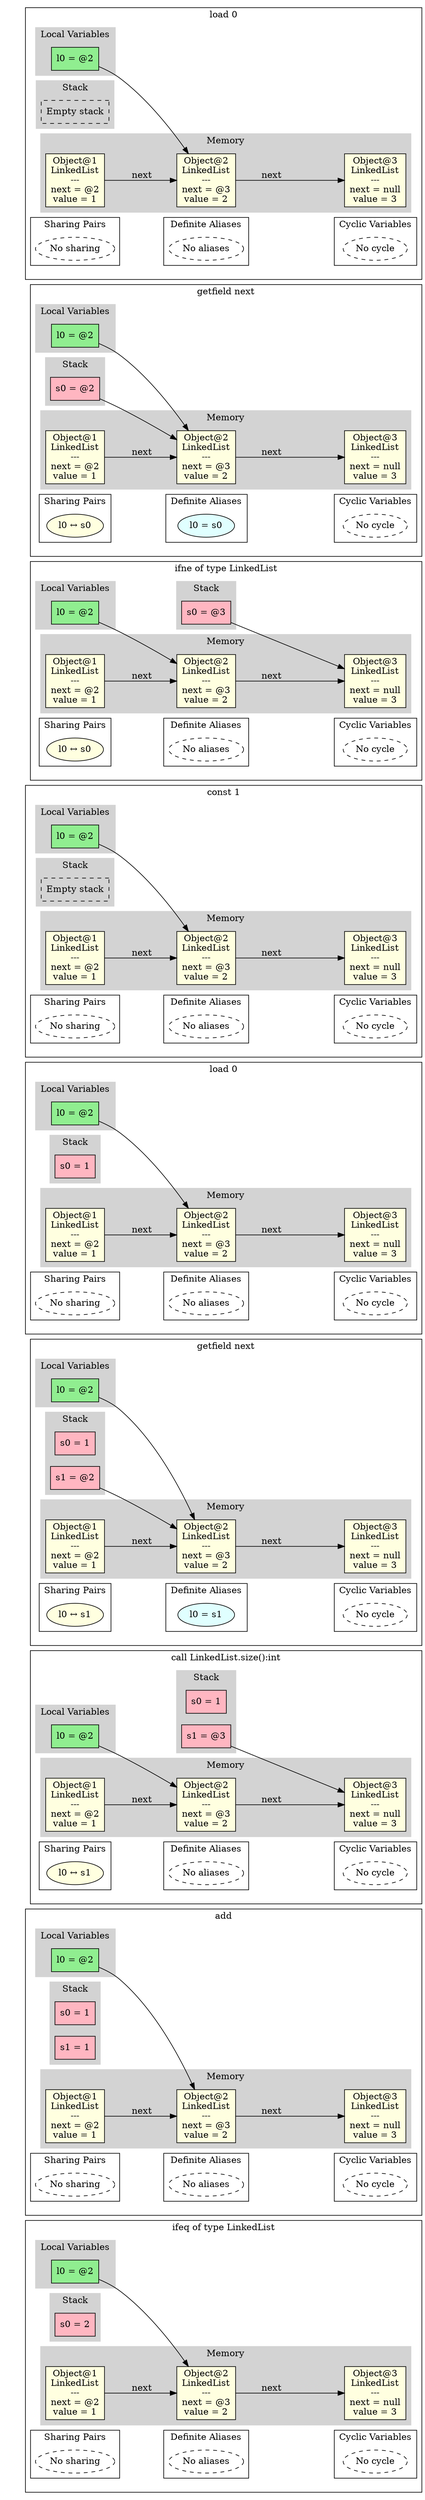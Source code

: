 digraph MemoryGraph {
 node [shape=box, style=filled, fillcolor=lightblue];
 rankdir=LR;

 // Invisible anchor subgraph
 subgraph cluster_anchor {
 style=invis;
 anchor [style=invis, shape=point, width=0, height=0];
 }

 // Starting point for subgraph ordering
 anchor_start [style=invis, shape=point];

 anchor_519699458891927 [style=invis, shape=point];
 anchor_start -> anchor_519699458891927 [style=invis];
 anchor_start = anchor_519699458891927;

 subgraph cluster_519699458891927 {
 anchor_519699458891927 [style=invis];
 label="load 0";
 subgraph cluster_locals_519699458891927 {
 label="Local Variables";
 style=filled;
 color=lightgrey;
 node [style=filled, fillcolor=lightgreen];
 "l0_519699458891927" [label="l0 = @2"];
 }

 subgraph cluster_stack_519699458891927 {
 label="Stack";
 style=filled;
 color=lightgrey;
 node [style=filled, fillcolor=lightpink];
 "empty_stack_519699458891927" [label="Empty stack", style=dashed, fillcolor=white];
 }

 subgraph cluster_memory_519699458891927 {
 label="Memory";
 style=filled;
 color=lightgrey;
 node [style=filled, fillcolor=lightyellow];
 "obj1_519699458891927" [label="Object@1\nLinkedList\n---\nnext = @2\nvalue = 1\n"];
 "obj2_519699458891927" [label="Object@2\nLinkedList\n---\nnext = @3\nvalue = 2\n"];
 "obj3_519699458891927" [label="Object@3\nLinkedList\n---\nnext = null\nvalue = 3\n"];
 }

 "l0_519699458891927" -> "obj2_519699458891927";
 "obj1_519699458891927" -> "obj2_519699458891927" [label="next"];
 "obj2_519699458891927" -> "obj3_519699458891927" [label="next"];

 // Sharing pairs
 subgraph cluster_sharing_519699458891927 {
 label="Sharing Pairs";
 node [shape=ellipse, style=filled, fillcolor=lightyellow];
 "empty_sharing_519699458891927" [label="No sharing", style=dashed, fillcolor=white];
 }

    // Alias pairs
    subgraph cluster_aliases_519699458891927 {
      label="Definite Aliases";
      node [shape=ellipse, style=filled, fillcolor=lightcyan];
      "empty_alias_519699458891927" [label="No aliases", style=dashed, fillcolor=white];
    }

 // Cyclic variables
 subgraph cluster_cyclic_519699458891927 {
 label="Cyclic Variables";
 node [shape=ellipse];
 "empty_cyclic_519699458891927" [label="No cycle", style=dashed, fillcolor=white];
 }
 // Invisible edge for horizontal alignment
 "empty_sharing_519699458891927" -> "empty_alias_519699458891927" [style=invis, weight=10];
 // Invisible edge for horizontal alignment
 "empty_alias_519699458891927" -> "empty_cyclic_519699458891927" [style=invis, weight=10];
 }
 anchor_519699460264639 [style=invis, shape=point];
 anchor_start -> anchor_519699460264639 [style=invis];
 anchor_start = anchor_519699460264639;

 subgraph cluster_519699460264639 {
 anchor_519699460264639 [style=invis];
 label="getfield next";
 subgraph cluster_locals_519699460264639 {
 label="Local Variables";
 style=filled;
 color=lightgrey;
 node [style=filled, fillcolor=lightgreen];
 "l0_519699460264639" [label="l0 = @2"];
 }

 subgraph cluster_stack_519699460264639 {
 label="Stack";
 style=filled;
 color=lightgrey;
 node [style=filled, fillcolor=lightpink];
 "s0_519699460264639" [label="s0 = @2"];
 }

 subgraph cluster_memory_519699460264639 {
 label="Memory";
 style=filled;
 color=lightgrey;
 node [style=filled, fillcolor=lightyellow];
 "obj1_519699460264639" [label="Object@1\nLinkedList\n---\nnext = @2\nvalue = 1\n"];
 "obj2_519699460264639" [label="Object@2\nLinkedList\n---\nnext = @3\nvalue = 2\n"];
 "obj3_519699460264639" [label="Object@3\nLinkedList\n---\nnext = null\nvalue = 3\n"];
 }

 "l0_519699460264639" -> "obj2_519699460264639";
 "s0_519699460264639" -> "obj2_519699460264639";
 "obj1_519699460264639" -> "obj2_519699460264639" [label="next"];
 "obj2_519699460264639" -> "obj3_519699460264639" [label="next"];

 // Sharing pairs
 subgraph cluster_sharing_519699460264639 {
 label="Sharing Pairs";
 node [shape=ellipse, style=filled, fillcolor=lightyellow];
 "pair0_519699460264639" [label="l0 ↔ s0"];
 }

    // Alias pairs
    subgraph cluster_aliases_519699460264639 {
      label="Definite Aliases";
      node [shape=ellipse, style=filled, fillcolor=lightcyan];
      "alias0_519699460264639" [label="l0 = s0"];
    }

 // Cyclic variables
 subgraph cluster_cyclic_519699460264639 {
 label="Cyclic Variables";
 node [shape=ellipse];
 "empty_cyclic_519699460264639" [label="No cycle", style=dashed, fillcolor=white];
 }
 // Invisible edge for horizontal alignment
 "pair0_519699460264639" -> "alias0_519699460264639" [style=invis, weight=10];
 // Invisible edge for horizontal alignment
 "alias0_519699460264639" -> "empty_cyclic_519699460264639" [style=invis, weight=10];
 }
 anchor_519699461926387 [style=invis, shape=point];
 anchor_start -> anchor_519699461926387 [style=invis];
 anchor_start = anchor_519699461926387;

 subgraph cluster_519699461926387 {
 anchor_519699461926387 [style=invis];
 label="ifne of type LinkedList";
 subgraph cluster_locals_519699461926387 {
 label="Local Variables";
 style=filled;
 color=lightgrey;
 node [style=filled, fillcolor=lightgreen];
 "l0_519699461926387" [label="l0 = @2"];
 }

 subgraph cluster_stack_519699461926387 {
 label="Stack";
 style=filled;
 color=lightgrey;
 node [style=filled, fillcolor=lightpink];
 "s0_519699461926387" [label="s0 = @3"];
 }

 subgraph cluster_memory_519699461926387 {
 label="Memory";
 style=filled;
 color=lightgrey;
 node [style=filled, fillcolor=lightyellow];
 "obj1_519699461926387" [label="Object@1\nLinkedList\n---\nnext = @2\nvalue = 1\n"];
 "obj2_519699461926387" [label="Object@2\nLinkedList\n---\nnext = @3\nvalue = 2\n"];
 "obj3_519699461926387" [label="Object@3\nLinkedList\n---\nnext = null\nvalue = 3\n"];
 }

 "l0_519699461926387" -> "obj2_519699461926387";
 "s0_519699461926387" -> "obj3_519699461926387";
 "obj1_519699461926387" -> "obj2_519699461926387" [label="next"];
 "obj2_519699461926387" -> "obj3_519699461926387" [label="next"];

 // Sharing pairs
 subgraph cluster_sharing_519699461926387 {
 label="Sharing Pairs";
 node [shape=ellipse, style=filled, fillcolor=lightyellow];
 "pair0_519699461926387" [label="l0 ↔ s0"];
 }

    // Alias pairs
    subgraph cluster_aliases_519699461926387 {
      label="Definite Aliases";
      node [shape=ellipse, style=filled, fillcolor=lightcyan];
      "empty_alias_519699461926387" [label="No aliases", style=dashed, fillcolor=white];
    }

 // Cyclic variables
 subgraph cluster_cyclic_519699461926387 {
 label="Cyclic Variables";
 node [shape=ellipse];
 "empty_cyclic_519699461926387" [label="No cycle", style=dashed, fillcolor=white];
 }
 // Invisible edge for horizontal alignment
 "pair0_519699461926387" -> "empty_alias_519699461926387" [style=invis, weight=10];
 // Invisible edge for horizontal alignment
 "empty_alias_519699461926387" -> "empty_cyclic_519699461926387" [style=invis, weight=10];
 }
 anchor_519699462989286 [style=invis, shape=point];
 anchor_start -> anchor_519699462989286 [style=invis];
 anchor_start = anchor_519699462989286;

 subgraph cluster_519699462989286 {
 anchor_519699462989286 [style=invis];
 label="const 1";
 subgraph cluster_locals_519699462989286 {
 label="Local Variables";
 style=filled;
 color=lightgrey;
 node [style=filled, fillcolor=lightgreen];
 "l0_519699462989286" [label="l0 = @2"];
 }

 subgraph cluster_stack_519699462989286 {
 label="Stack";
 style=filled;
 color=lightgrey;
 node [style=filled, fillcolor=lightpink];
 "empty_stack_519699462989286" [label="Empty stack", style=dashed, fillcolor=white];
 }

 subgraph cluster_memory_519699462989286 {
 label="Memory";
 style=filled;
 color=lightgrey;
 node [style=filled, fillcolor=lightyellow];
 "obj1_519699462989286" [label="Object@1\nLinkedList\n---\nnext = @2\nvalue = 1\n"];
 "obj2_519699462989286" [label="Object@2\nLinkedList\n---\nnext = @3\nvalue = 2\n"];
 "obj3_519699462989286" [label="Object@3\nLinkedList\n---\nnext = null\nvalue = 3\n"];
 }

 "l0_519699462989286" -> "obj2_519699462989286";
 "obj1_519699462989286" -> "obj2_519699462989286" [label="next"];
 "obj2_519699462989286" -> "obj3_519699462989286" [label="next"];

 // Sharing pairs
 subgraph cluster_sharing_519699462989286 {
 label="Sharing Pairs";
 node [shape=ellipse, style=filled, fillcolor=lightyellow];
 "empty_sharing_519699462989286" [label="No sharing", style=dashed, fillcolor=white];
 }

    // Alias pairs
    subgraph cluster_aliases_519699462989286 {
      label="Definite Aliases";
      node [shape=ellipse, style=filled, fillcolor=lightcyan];
      "empty_alias_519699462989286" [label="No aliases", style=dashed, fillcolor=white];
    }

 // Cyclic variables
 subgraph cluster_cyclic_519699462989286 {
 label="Cyclic Variables";
 node [shape=ellipse];
 "empty_cyclic_519699462989286" [label="No cycle", style=dashed, fillcolor=white];
 }
 // Invisible edge for horizontal alignment
 "empty_sharing_519699462989286" -> "empty_alias_519699462989286" [style=invis, weight=10];
 // Invisible edge for horizontal alignment
 "empty_alias_519699462989286" -> "empty_cyclic_519699462989286" [style=invis, weight=10];
 }
 anchor_519699464103902 [style=invis, shape=point];
 anchor_start -> anchor_519699464103902 [style=invis];
 anchor_start = anchor_519699464103902;

 subgraph cluster_519699464103902 {
 anchor_519699464103902 [style=invis];
 label="load 0";
 subgraph cluster_locals_519699464103902 {
 label="Local Variables";
 style=filled;
 color=lightgrey;
 node [style=filled, fillcolor=lightgreen];
 "l0_519699464103902" [label="l0 = @2"];
 }

 subgraph cluster_stack_519699464103902 {
 label="Stack";
 style=filled;
 color=lightgrey;
 node [style=filled, fillcolor=lightpink];
 "s0_519699464103902" [label="s0 = 1"];
 }

 subgraph cluster_memory_519699464103902 {
 label="Memory";
 style=filled;
 color=lightgrey;
 node [style=filled, fillcolor=lightyellow];
 "obj1_519699464103902" [label="Object@1\nLinkedList\n---\nnext = @2\nvalue = 1\n"];
 "obj2_519699464103902" [label="Object@2\nLinkedList\n---\nnext = @3\nvalue = 2\n"];
 "obj3_519699464103902" [label="Object@3\nLinkedList\n---\nnext = null\nvalue = 3\n"];
 }

 "l0_519699464103902" -> "obj2_519699464103902";
 "obj1_519699464103902" -> "obj2_519699464103902" [label="next"];
 "obj2_519699464103902" -> "obj3_519699464103902" [label="next"];

 // Sharing pairs
 subgraph cluster_sharing_519699464103902 {
 label="Sharing Pairs";
 node [shape=ellipse, style=filled, fillcolor=lightyellow];
 "empty_sharing_519699464103902" [label="No sharing", style=dashed, fillcolor=white];
 }

    // Alias pairs
    subgraph cluster_aliases_519699464103902 {
      label="Definite Aliases";
      node [shape=ellipse, style=filled, fillcolor=lightcyan];
      "empty_alias_519699464103902" [label="No aliases", style=dashed, fillcolor=white];
    }

 // Cyclic variables
 subgraph cluster_cyclic_519699464103902 {
 label="Cyclic Variables";
 node [shape=ellipse];
 "empty_cyclic_519699464103902" [label="No cycle", style=dashed, fillcolor=white];
 }
 // Invisible edge for horizontal alignment
 "empty_sharing_519699464103902" -> "empty_alias_519699464103902" [style=invis, weight=10];
 // Invisible edge for horizontal alignment
 "empty_alias_519699464103902" -> "empty_cyclic_519699464103902" [style=invis, weight=10];
 }
 anchor_519699465257692 [style=invis, shape=point];
 anchor_start -> anchor_519699465257692 [style=invis];
 anchor_start = anchor_519699465257692;

 subgraph cluster_519699465257692 {
 anchor_519699465257692 [style=invis];
 label="getfield next";
 subgraph cluster_locals_519699465257692 {
 label="Local Variables";
 style=filled;
 color=lightgrey;
 node [style=filled, fillcolor=lightgreen];
 "l0_519699465257692" [label="l0 = @2"];
 }

 subgraph cluster_stack_519699465257692 {
 label="Stack";
 style=filled;
 color=lightgrey;
 node [style=filled, fillcolor=lightpink];
 "s0_519699465257692" [label="s0 = 1"];
 "s1_519699465257692" [label="s1 = @2"];
 }

 subgraph cluster_memory_519699465257692 {
 label="Memory";
 style=filled;
 color=lightgrey;
 node [style=filled, fillcolor=lightyellow];
 "obj1_519699465257692" [label="Object@1\nLinkedList\n---\nnext = @2\nvalue = 1\n"];
 "obj2_519699465257692" [label="Object@2\nLinkedList\n---\nnext = @3\nvalue = 2\n"];
 "obj3_519699465257692" [label="Object@3\nLinkedList\n---\nnext = null\nvalue = 3\n"];
 }

 "l0_519699465257692" -> "obj2_519699465257692";
 "s1_519699465257692" -> "obj2_519699465257692";
 "obj1_519699465257692" -> "obj2_519699465257692" [label="next"];
 "obj2_519699465257692" -> "obj3_519699465257692" [label="next"];

 // Sharing pairs
 subgraph cluster_sharing_519699465257692 {
 label="Sharing Pairs";
 node [shape=ellipse, style=filled, fillcolor=lightyellow];
 "pair0_519699465257692" [label="l0 ↔ s1"];
 }

    // Alias pairs
    subgraph cluster_aliases_519699465257692 {
      label="Definite Aliases";
      node [shape=ellipse, style=filled, fillcolor=lightcyan];
      "alias0_519699465257692" [label="l0 = s1"];
    }

 // Cyclic variables
 subgraph cluster_cyclic_519699465257692 {
 label="Cyclic Variables";
 node [shape=ellipse];
 "empty_cyclic_519699465257692" [label="No cycle", style=dashed, fillcolor=white];
 }
 // Invisible edge for horizontal alignment
 "pair0_519699465257692" -> "alias0_519699465257692" [style=invis, weight=10];
 // Invisible edge for horizontal alignment
 "alias0_519699465257692" -> "empty_cyclic_519699465257692" [style=invis, weight=10];
 }
 anchor_519699485721758 [style=invis, shape=point];
 anchor_start -> anchor_519699485721758 [style=invis];
 anchor_start = anchor_519699485721758;

 subgraph cluster_519699485721758 {
 anchor_519699485721758 [style=invis];
 label="call LinkedList.size():int";
 subgraph cluster_locals_519699485721758 {
 label="Local Variables";
 style=filled;
 color=lightgrey;
 node [style=filled, fillcolor=lightgreen];
 "l0_519699485721758" [label="l0 = @2"];
 }

 subgraph cluster_stack_519699485721758 {
 label="Stack";
 style=filled;
 color=lightgrey;
 node [style=filled, fillcolor=lightpink];
 "s0_519699485721758" [label="s0 = 1"];
 "s1_519699485721758" [label="s1 = @3"];
 }

 subgraph cluster_memory_519699485721758 {
 label="Memory";
 style=filled;
 color=lightgrey;
 node [style=filled, fillcolor=lightyellow];
 "obj1_519699485721758" [label="Object@1\nLinkedList\n---\nnext = @2\nvalue = 1\n"];
 "obj2_519699485721758" [label="Object@2\nLinkedList\n---\nnext = @3\nvalue = 2\n"];
 "obj3_519699485721758" [label="Object@3\nLinkedList\n---\nnext = null\nvalue = 3\n"];
 }

 "l0_519699485721758" -> "obj2_519699485721758";
 "s1_519699485721758" -> "obj3_519699485721758";
 "obj1_519699485721758" -> "obj2_519699485721758" [label="next"];
 "obj2_519699485721758" -> "obj3_519699485721758" [label="next"];

 // Sharing pairs
 subgraph cluster_sharing_519699485721758 {
 label="Sharing Pairs";
 node [shape=ellipse, style=filled, fillcolor=lightyellow];
 "pair0_519699485721758" [label="l0 ↔ s1"];
 }

    // Alias pairs
    subgraph cluster_aliases_519699485721758 {
      label="Definite Aliases";
      node [shape=ellipse, style=filled, fillcolor=lightcyan];
      "empty_alias_519699485721758" [label="No aliases", style=dashed, fillcolor=white];
    }

 // Cyclic variables
 subgraph cluster_cyclic_519699485721758 {
 label="Cyclic Variables";
 node [shape=ellipse];
 "empty_cyclic_519699485721758" [label="No cycle", style=dashed, fillcolor=white];
 }
 // Invisible edge for horizontal alignment
 "pair0_519699485721758" -> "empty_alias_519699485721758" [style=invis, weight=10];
 // Invisible edge for horizontal alignment
 "empty_alias_519699485721758" -> "empty_cyclic_519699485721758" [style=invis, weight=10];
 }
 anchor_519699490967071 [style=invis, shape=point];
 anchor_start -> anchor_519699490967071 [style=invis];
 anchor_start = anchor_519699490967071;

 subgraph cluster_519699490967071 {
 anchor_519699490967071 [style=invis];
 label="add";
 subgraph cluster_locals_519699490967071 {
 label="Local Variables";
 style=filled;
 color=lightgrey;
 node [style=filled, fillcolor=lightgreen];
 "l0_519699490967071" [label="l0 = @2"];
 }

 subgraph cluster_stack_519699490967071 {
 label="Stack";
 style=filled;
 color=lightgrey;
 node [style=filled, fillcolor=lightpink];
 "s0_519699490967071" [label="s0 = 1"];
 "s1_519699490967071" [label="s1 = 1"];
 }

 subgraph cluster_memory_519699490967071 {
 label="Memory";
 style=filled;
 color=lightgrey;
 node [style=filled, fillcolor=lightyellow];
 "obj1_519699490967071" [label="Object@1\nLinkedList\n---\nnext = @2\nvalue = 1\n"];
 "obj2_519699490967071" [label="Object@2\nLinkedList\n---\nnext = @3\nvalue = 2\n"];
 "obj3_519699490967071" [label="Object@3\nLinkedList\n---\nnext = null\nvalue = 3\n"];
 }

 "l0_519699490967071" -> "obj2_519699490967071";
 "obj1_519699490967071" -> "obj2_519699490967071" [label="next"];
 "obj2_519699490967071" -> "obj3_519699490967071" [label="next"];

 // Sharing pairs
 subgraph cluster_sharing_519699490967071 {
 label="Sharing Pairs";
 node [shape=ellipse, style=filled, fillcolor=lightyellow];
 "empty_sharing_519699490967071" [label="No sharing", style=dashed, fillcolor=white];
 }

    // Alias pairs
    subgraph cluster_aliases_519699490967071 {
      label="Definite Aliases";
      node [shape=ellipse, style=filled, fillcolor=lightcyan];
      "empty_alias_519699490967071" [label="No aliases", style=dashed, fillcolor=white];
    }

 // Cyclic variables
 subgraph cluster_cyclic_519699490967071 {
 label="Cyclic Variables";
 node [shape=ellipse];
 "empty_cyclic_519699490967071" [label="No cycle", style=dashed, fillcolor=white];
 }
 // Invisible edge for horizontal alignment
 "empty_sharing_519699490967071" -> "empty_alias_519699490967071" [style=invis, weight=10];
 // Invisible edge for horizontal alignment
 "empty_alias_519699490967071" -> "empty_cyclic_519699490967071" [style=invis, weight=10];
 }
 anchor_519699493951358 [style=invis, shape=point];
 anchor_start -> anchor_519699493951358 [style=invis];
 anchor_start = anchor_519699493951358;

 subgraph cluster_519699493951358 {
 anchor_519699493951358 [style=invis];
 label="ifeq of type LinkedList";
 subgraph cluster_locals_519699493951358 {
 label="Local Variables";
 style=filled;
 color=lightgrey;
 node [style=filled, fillcolor=lightgreen];
 "l0_519699493951358" [label="l0 = @2"];
 }

 subgraph cluster_stack_519699493951358 {
 label="Stack";
 style=filled;
 color=lightgrey;
 node [style=filled, fillcolor=lightpink];
 "s0_519699493951358" [label="s0 = 2"];
 }

 subgraph cluster_memory_519699493951358 {
 label="Memory";
 style=filled;
 color=lightgrey;
 node [style=filled, fillcolor=lightyellow];
 "obj1_519699493951358" [label="Object@1\nLinkedList\n---\nnext = @2\nvalue = 1\n"];
 "obj2_519699493951358" [label="Object@2\nLinkedList\n---\nnext = @3\nvalue = 2\n"];
 "obj3_519699493951358" [label="Object@3\nLinkedList\n---\nnext = null\nvalue = 3\n"];
 }

 "l0_519699493951358" -> "obj2_519699493951358";
 "obj1_519699493951358" -> "obj2_519699493951358" [label="next"];
 "obj2_519699493951358" -> "obj3_519699493951358" [label="next"];

 // Sharing pairs
 subgraph cluster_sharing_519699493951358 {
 label="Sharing Pairs";
 node [shape=ellipse, style=filled, fillcolor=lightyellow];
 "empty_sharing_519699493951358" [label="No sharing", style=dashed, fillcolor=white];
 }

    // Alias pairs
    subgraph cluster_aliases_519699493951358 {
      label="Definite Aliases";
      node [shape=ellipse, style=filled, fillcolor=lightcyan];
      "empty_alias_519699493951358" [label="No aliases", style=dashed, fillcolor=white];
    }

 // Cyclic variables
 subgraph cluster_cyclic_519699493951358 {
 label="Cyclic Variables";
 node [shape=ellipse];
 "empty_cyclic_519699493951358" [label="No cycle", style=dashed, fillcolor=white];
 }
 // Invisible edge for horizontal alignment
 "empty_sharing_519699493951358" -> "empty_alias_519699493951358" [style=invis, weight=10];
 // Invisible edge for horizontal alignment
 "empty_alias_519699493951358" -> "empty_cyclic_519699493951358" [style=invis, weight=10];
 }
}
